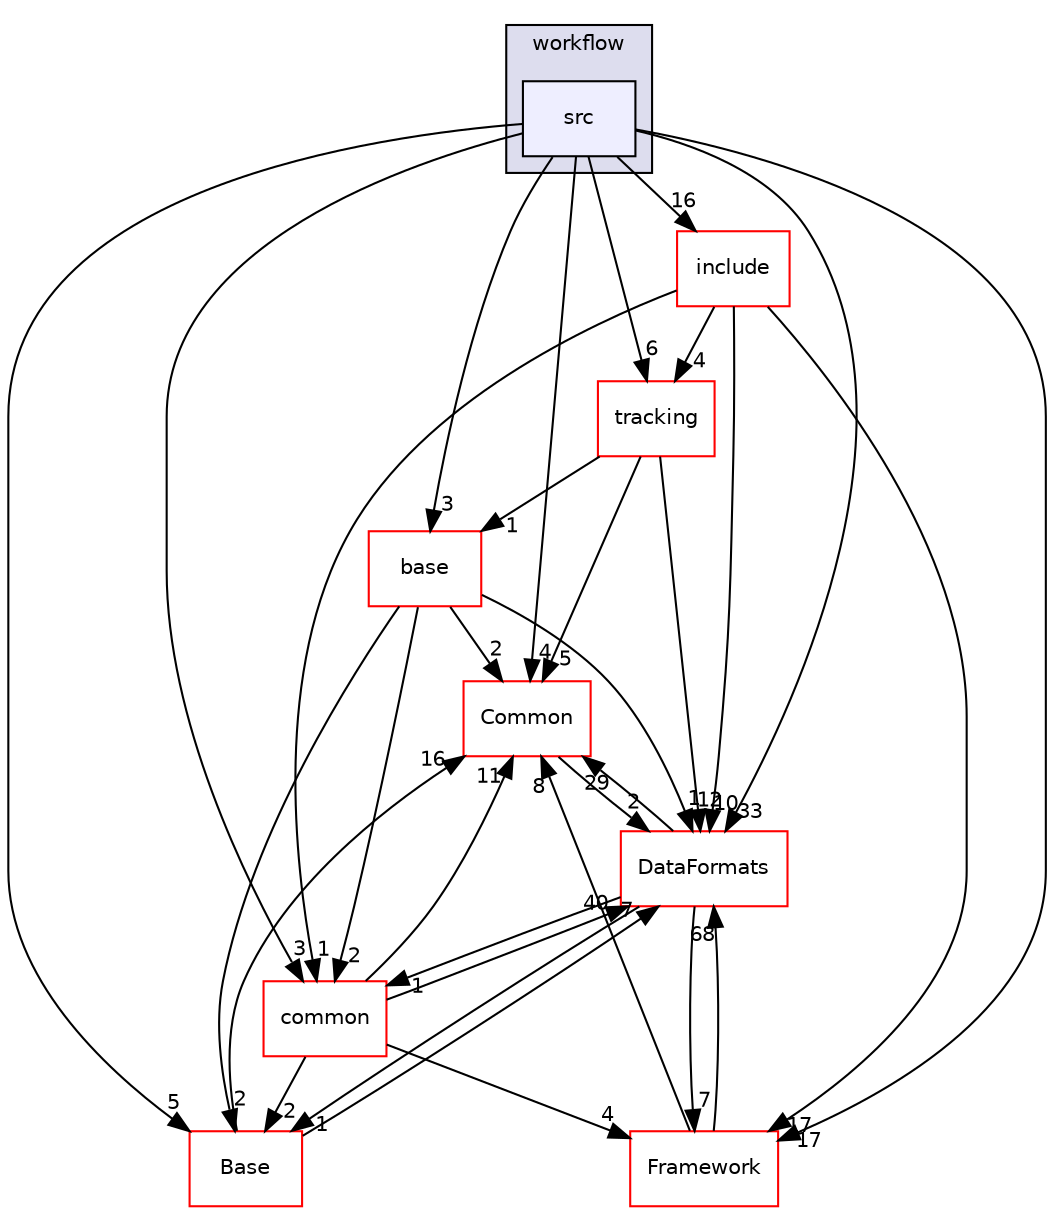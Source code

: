 digraph "/home/travis/build/AliceO2Group/AliceO2/Detectors/ITSMFT/ITS/workflow/src" {
  bgcolor=transparent;
  compound=true
  node [ fontsize="10", fontname="Helvetica"];
  edge [ labelfontsize="10", labelfontname="Helvetica"];
  subgraph clusterdir_1c10308a10e2a510f98c8482fd126054 {
    graph [ bgcolor="#ddddee", pencolor="black", label="workflow" fontname="Helvetica", fontsize="10", URL="dir_1c10308a10e2a510f98c8482fd126054.html"]
  dir_a305436795e321b46c84ff237f418620 [shape=box, label="src", style="filled", fillcolor="#eeeeff", pencolor="black", URL="dir_a305436795e321b46c84ff237f418620.html"];
  }
  dir_eedff867f3c4e67d20b227cb6e0f96ab [shape=box label="base" color="red" URL="dir_eedff867f3c4e67d20b227cb6e0f96ab.html"];
  dir_4ab6b4cc6a7edbff49100e9123df213f [shape=box label="Common" color="red" URL="dir_4ab6b4cc6a7edbff49100e9123df213f.html"];
  dir_37c90836491b695b472bf98d1be8336b [shape=box label="Base" color="red" URL="dir_37c90836491b695b472bf98d1be8336b.html"];
  dir_85bf31a2e8d306e7598ffcb73f8df6bf [shape=box label="common" color="red" URL="dir_85bf31a2e8d306e7598ffcb73f8df6bf.html"];
  dir_beaad5fa58c175f2fa05fab7e2ac7ba4 [shape=box label="tracking" color="red" URL="dir_beaad5fa58c175f2fa05fab7e2ac7ba4.html"];
  dir_618fe6153adfd0aa136e98ba4badcb47 [shape=box label="include" color="red" URL="dir_618fe6153adfd0aa136e98ba4badcb47.html"];
  dir_bcbb2cf9a3d3d83e5515c82071a07177 [shape=box label="Framework" color="red" URL="dir_bcbb2cf9a3d3d83e5515c82071a07177.html"];
  dir_2171f7ec022c5423887b07c69b2f5b48 [shape=box label="DataFormats" color="red" URL="dir_2171f7ec022c5423887b07c69b2f5b48.html"];
  dir_eedff867f3c4e67d20b227cb6e0f96ab->dir_4ab6b4cc6a7edbff49100e9123df213f [headlabel="2", labeldistance=1.5 headhref="dir_000415_000018.html"];
  dir_eedff867f3c4e67d20b227cb6e0f96ab->dir_37c90836491b695b472bf98d1be8336b [headlabel="2", labeldistance=1.5 headhref="dir_000415_000254.html"];
  dir_eedff867f3c4e67d20b227cb6e0f96ab->dir_85bf31a2e8d306e7598ffcb73f8df6bf [headlabel="2", labeldistance=1.5 headhref="dir_000415_000045.html"];
  dir_eedff867f3c4e67d20b227cb6e0f96ab->dir_2171f7ec022c5423887b07c69b2f5b48 [headlabel="1", labeldistance=1.5 headhref="dir_000415_000060.html"];
  dir_4ab6b4cc6a7edbff49100e9123df213f->dir_2171f7ec022c5423887b07c69b2f5b48 [headlabel="2", labeldistance=1.5 headhref="dir_000018_000060.html"];
  dir_37c90836491b695b472bf98d1be8336b->dir_4ab6b4cc6a7edbff49100e9123df213f [headlabel="16", labeldistance=1.5 headhref="dir_000254_000018.html"];
  dir_37c90836491b695b472bf98d1be8336b->dir_2171f7ec022c5423887b07c69b2f5b48 [headlabel="7", labeldistance=1.5 headhref="dir_000254_000060.html"];
  dir_85bf31a2e8d306e7598ffcb73f8df6bf->dir_4ab6b4cc6a7edbff49100e9123df213f [headlabel="11", labeldistance=1.5 headhref="dir_000045_000018.html"];
  dir_85bf31a2e8d306e7598ffcb73f8df6bf->dir_37c90836491b695b472bf98d1be8336b [headlabel="2", labeldistance=1.5 headhref="dir_000045_000254.html"];
  dir_85bf31a2e8d306e7598ffcb73f8df6bf->dir_bcbb2cf9a3d3d83e5515c82071a07177 [headlabel="4", labeldistance=1.5 headhref="dir_000045_000036.html"];
  dir_85bf31a2e8d306e7598ffcb73f8df6bf->dir_2171f7ec022c5423887b07c69b2f5b48 [headlabel="40", labeldistance=1.5 headhref="dir_000045_000060.html"];
  dir_beaad5fa58c175f2fa05fab7e2ac7ba4->dir_eedff867f3c4e67d20b227cb6e0f96ab [headlabel="1", labeldistance=1.5 headhref="dir_000032_000415.html"];
  dir_beaad5fa58c175f2fa05fab7e2ac7ba4->dir_4ab6b4cc6a7edbff49100e9123df213f [headlabel="5", labeldistance=1.5 headhref="dir_000032_000018.html"];
  dir_beaad5fa58c175f2fa05fab7e2ac7ba4->dir_2171f7ec022c5423887b07c69b2f5b48 [headlabel="12", labeldistance=1.5 headhref="dir_000032_000060.html"];
  dir_618fe6153adfd0aa136e98ba4badcb47->dir_85bf31a2e8d306e7598ffcb73f8df6bf [headlabel="1", labeldistance=1.5 headhref="dir_000366_000045.html"];
  dir_618fe6153adfd0aa136e98ba4badcb47->dir_beaad5fa58c175f2fa05fab7e2ac7ba4 [headlabel="4", labeldistance=1.5 headhref="dir_000366_000032.html"];
  dir_618fe6153adfd0aa136e98ba4badcb47->dir_bcbb2cf9a3d3d83e5515c82071a07177 [headlabel="17", labeldistance=1.5 headhref="dir_000366_000036.html"];
  dir_618fe6153adfd0aa136e98ba4badcb47->dir_2171f7ec022c5423887b07c69b2f5b48 [headlabel="10", labeldistance=1.5 headhref="dir_000366_000060.html"];
  dir_bcbb2cf9a3d3d83e5515c82071a07177->dir_4ab6b4cc6a7edbff49100e9123df213f [headlabel="8", labeldistance=1.5 headhref="dir_000036_000018.html"];
  dir_bcbb2cf9a3d3d83e5515c82071a07177->dir_2171f7ec022c5423887b07c69b2f5b48 [headlabel="68", labeldistance=1.5 headhref="dir_000036_000060.html"];
  dir_a305436795e321b46c84ff237f418620->dir_eedff867f3c4e67d20b227cb6e0f96ab [headlabel="3", labeldistance=1.5 headhref="dir_000377_000415.html"];
  dir_a305436795e321b46c84ff237f418620->dir_4ab6b4cc6a7edbff49100e9123df213f [headlabel="4", labeldistance=1.5 headhref="dir_000377_000018.html"];
  dir_a305436795e321b46c84ff237f418620->dir_37c90836491b695b472bf98d1be8336b [headlabel="5", labeldistance=1.5 headhref="dir_000377_000254.html"];
  dir_a305436795e321b46c84ff237f418620->dir_85bf31a2e8d306e7598ffcb73f8df6bf [headlabel="3", labeldistance=1.5 headhref="dir_000377_000045.html"];
  dir_a305436795e321b46c84ff237f418620->dir_beaad5fa58c175f2fa05fab7e2ac7ba4 [headlabel="6", labeldistance=1.5 headhref="dir_000377_000032.html"];
  dir_a305436795e321b46c84ff237f418620->dir_618fe6153adfd0aa136e98ba4badcb47 [headlabel="16", labeldistance=1.5 headhref="dir_000377_000366.html"];
  dir_a305436795e321b46c84ff237f418620->dir_bcbb2cf9a3d3d83e5515c82071a07177 [headlabel="17", labeldistance=1.5 headhref="dir_000377_000036.html"];
  dir_a305436795e321b46c84ff237f418620->dir_2171f7ec022c5423887b07c69b2f5b48 [headlabel="33", labeldistance=1.5 headhref="dir_000377_000060.html"];
  dir_2171f7ec022c5423887b07c69b2f5b48->dir_4ab6b4cc6a7edbff49100e9123df213f [headlabel="29", labeldistance=1.5 headhref="dir_000060_000018.html"];
  dir_2171f7ec022c5423887b07c69b2f5b48->dir_37c90836491b695b472bf98d1be8336b [headlabel="1", labeldistance=1.5 headhref="dir_000060_000254.html"];
  dir_2171f7ec022c5423887b07c69b2f5b48->dir_85bf31a2e8d306e7598ffcb73f8df6bf [headlabel="1", labeldistance=1.5 headhref="dir_000060_000045.html"];
  dir_2171f7ec022c5423887b07c69b2f5b48->dir_bcbb2cf9a3d3d83e5515c82071a07177 [headlabel="7", labeldistance=1.5 headhref="dir_000060_000036.html"];
}
